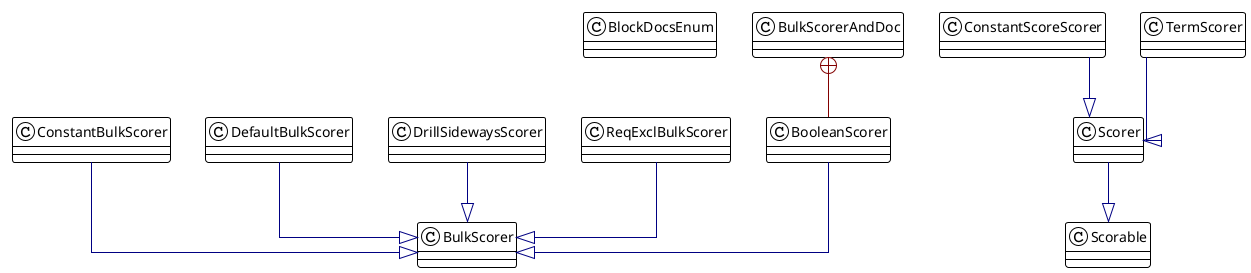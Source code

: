 @startuml

!theme plain
top to bottom direction
skinparam linetype ortho

class BlockDocsEnum
class BooleanScorer
class BulkScorer
class BulkScorerAndDoc
class ConstantBulkScorer
class ConstantScoreScorer
class DefaultBulkScorer
class DrillSidewaysScorer
class ReqExclBulkScorer
class Scorable
class Scorer
class TermScorer

BooleanScorer        -[#000082,plain]-^  BulkScorer          
BulkScorerAndDoc     +-[#820000,plain]-  BooleanScorer       
ConstantBulkScorer   -[#000082,plain]-^  BulkScorer          
ConstantScoreScorer  -[#000082,plain]-^  Scorer              
DefaultBulkScorer    -[#000082,plain]-^  BulkScorer          
DrillSidewaysScorer  -[#000082,plain]-^  BulkScorer          
ReqExclBulkScorer    -[#000082,plain]-^  BulkScorer          
Scorer               -[#000082,plain]-^  Scorable            
TermScorer           -[#000082,plain]-^  Scorer              
@enduml
